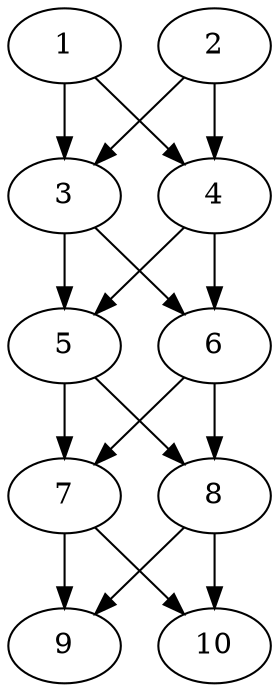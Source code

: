 digraph "Stencil_Nodes_10_CCR_0.10_WeightType_Random" {
	1	 [Weight=27];
	3	 [Weight=94];
	1 -> 3	 [Weight=5];
	4	 [Weight=94];
	1 -> 4	 [Weight=9];
	2	 [Weight=40];
	2 -> 3	 [Weight=8];
	2 -> 4	 [Weight=7];
	5	 [Weight=120];
	3 -> 5	 [Weight=3];
	6	 [Weight=107];
	3 -> 6	 [Weight=5];
	4 -> 5	 [Weight=8];
	4 -> 6	 [Weight=2];
	7	 [Weight=80];
	5 -> 7	 [Weight=7];
	8	 [Weight=80];
	5 -> 8	 [Weight=2];
	6 -> 7	 [Weight=8];
	6 -> 8	 [Weight=2];
	9	 [Weight=80];
	7 -> 9	 [Weight=7];
	10	 [Weight=107];
	7 -> 10	 [Weight=2];
	8 -> 9	 [Weight=2];
	8 -> 10	 [Weight=6];
}
